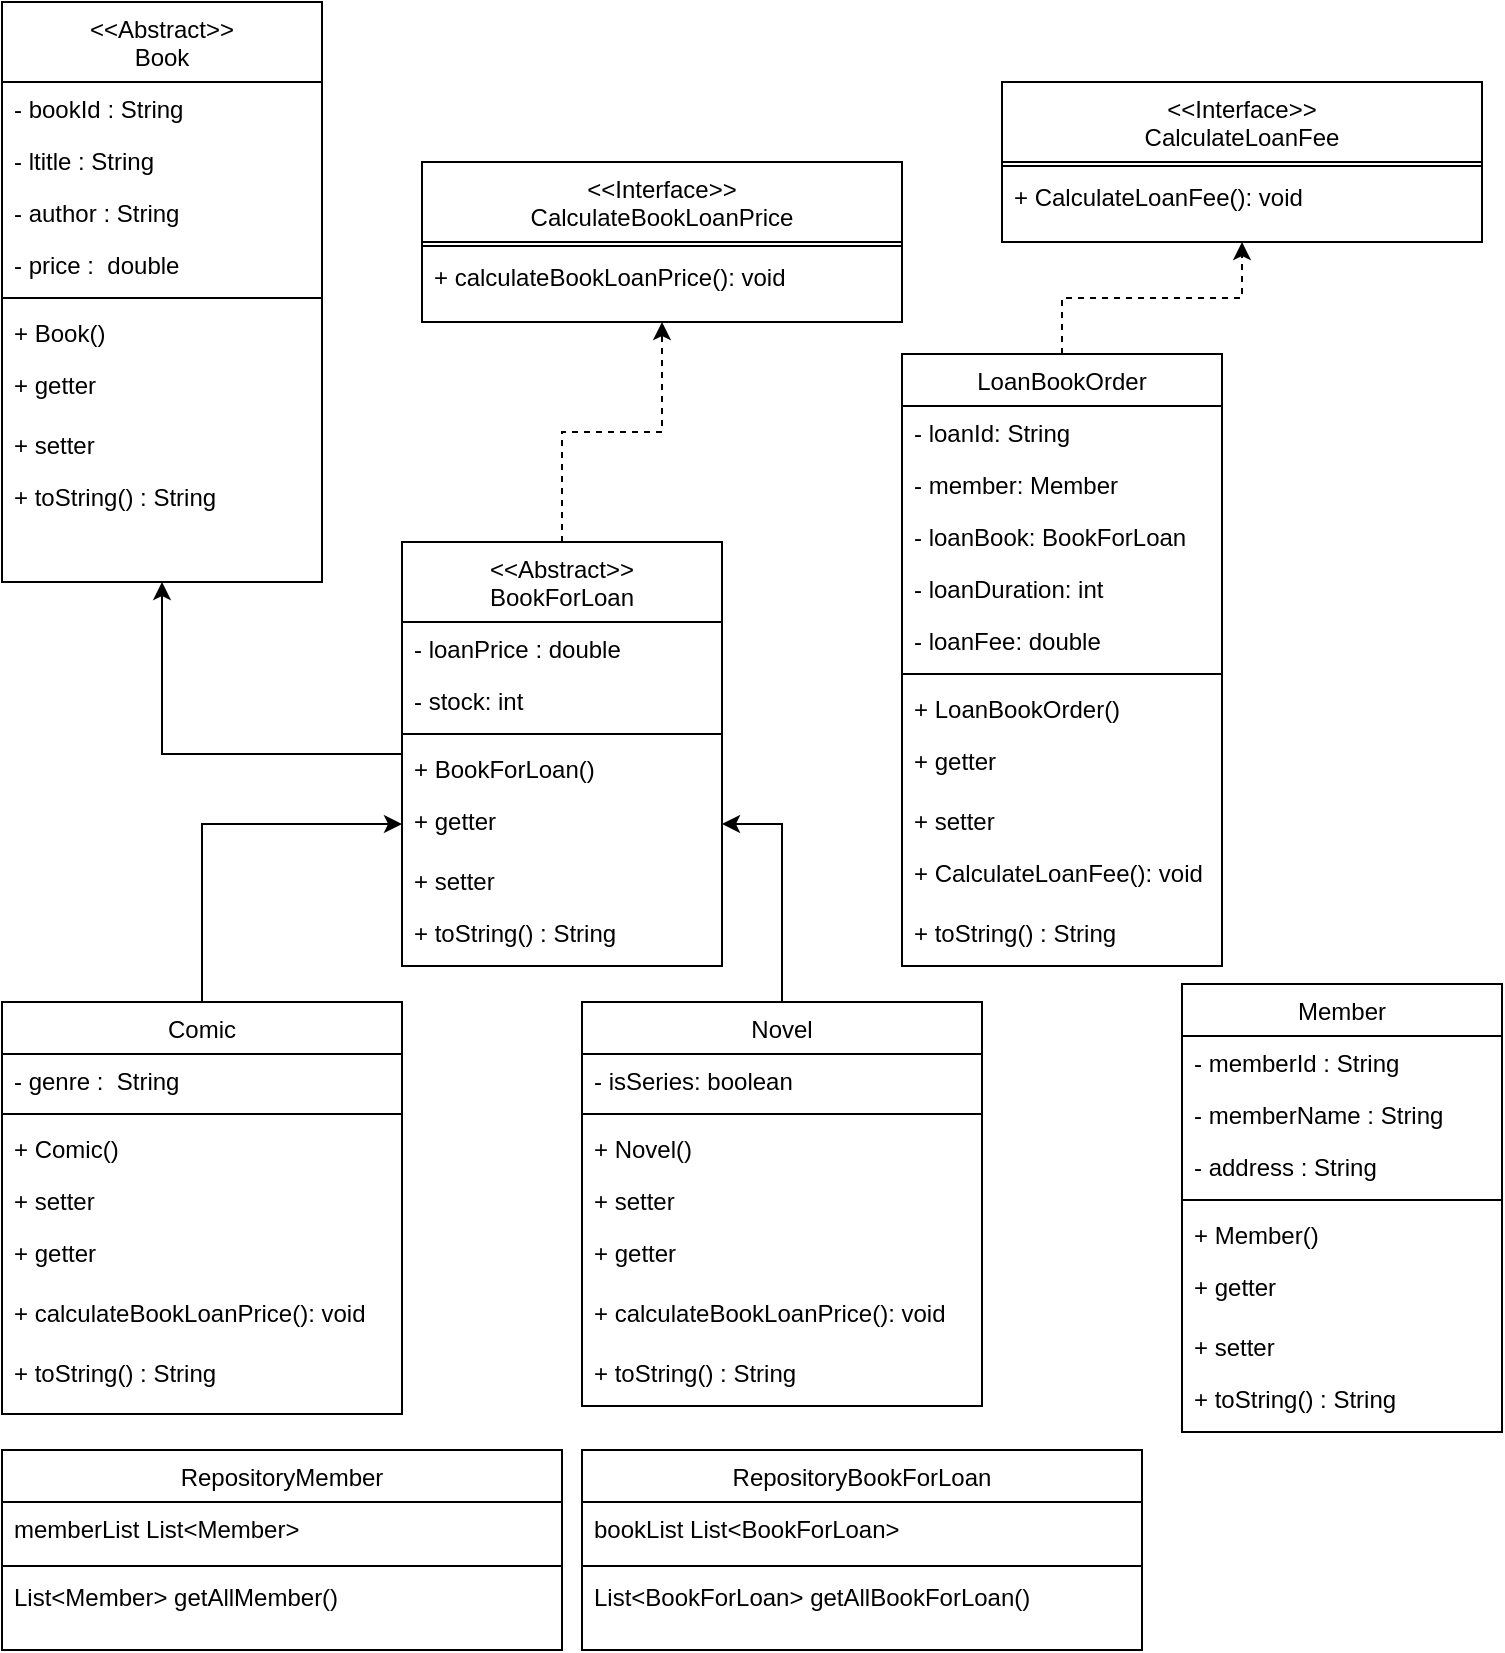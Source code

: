 <mxfile version="13.9.9" type="device"><diagram id="C5RBs43oDa-KdzZeNtuy" name="Page-1"><mxGraphModel dx="1002" dy="581" grid="1" gridSize="10" guides="1" tooltips="1" connect="1" arrows="1" fold="1" page="1" pageScale="1" pageWidth="827" pageHeight="1169" math="0" shadow="0"><root><mxCell id="WIyWlLk6GJQsqaUBKTNV-0"/><mxCell id="WIyWlLk6GJQsqaUBKTNV-1" parent="WIyWlLk6GJQsqaUBKTNV-0"/><mxCell id="zkfFHV4jXpPFQw0GAbJ--0" value="&lt;&lt;Abstract&gt;&gt;&#10;Book&#10;" style="swimlane;fontStyle=0;align=center;verticalAlign=top;childLayout=stackLayout;horizontal=1;startSize=40;horizontalStack=0;resizeParent=1;resizeLast=0;collapsible=1;marginBottom=0;rounded=0;shadow=0;strokeWidth=1;" parent="WIyWlLk6GJQsqaUBKTNV-1" vertex="1"><mxGeometry x="60" y="10" width="160" height="290" as="geometry"><mxRectangle x="230" y="140" width="160" height="26" as="alternateBounds"/></mxGeometry></mxCell><mxCell id="zkfFHV4jXpPFQw0GAbJ--1" value="- bookId : String" style="text;align=left;verticalAlign=top;spacingLeft=4;spacingRight=4;overflow=hidden;rotatable=0;points=[[0,0.5],[1,0.5]];portConstraint=eastwest;" parent="zkfFHV4jXpPFQw0GAbJ--0" vertex="1"><mxGeometry y="40" width="160" height="26" as="geometry"/></mxCell><mxCell id="zkfFHV4jXpPFQw0GAbJ--2" value="- ltitle : String" style="text;align=left;verticalAlign=top;spacingLeft=4;spacingRight=4;overflow=hidden;rotatable=0;points=[[0,0.5],[1,0.5]];portConstraint=eastwest;rounded=0;shadow=0;html=0;" parent="zkfFHV4jXpPFQw0GAbJ--0" vertex="1"><mxGeometry y="66" width="160" height="26" as="geometry"/></mxCell><mxCell id="zkfFHV4jXpPFQw0GAbJ--3" value="- author : String" style="text;align=left;verticalAlign=top;spacingLeft=4;spacingRight=4;overflow=hidden;rotatable=0;points=[[0,0.5],[1,0.5]];portConstraint=eastwest;rounded=0;shadow=0;html=0;" parent="zkfFHV4jXpPFQw0GAbJ--0" vertex="1"><mxGeometry y="92" width="160" height="26" as="geometry"/></mxCell><mxCell id="FQg5Q1cOkuZpACxGV6JW-0" value="- price :  double" style="text;align=left;verticalAlign=top;spacingLeft=4;spacingRight=4;overflow=hidden;rotatable=0;points=[[0,0.5],[1,0.5]];portConstraint=eastwest;rounded=0;shadow=0;html=0;" parent="zkfFHV4jXpPFQw0GAbJ--0" vertex="1"><mxGeometry y="118" width="160" height="26" as="geometry"/></mxCell><mxCell id="zkfFHV4jXpPFQw0GAbJ--4" value="" style="line;html=1;strokeWidth=1;align=left;verticalAlign=middle;spacingTop=-1;spacingLeft=3;spacingRight=3;rotatable=0;labelPosition=right;points=[];portConstraint=eastwest;" parent="zkfFHV4jXpPFQw0GAbJ--0" vertex="1"><mxGeometry y="144" width="160" height="8" as="geometry"/></mxCell><mxCell id="zkfFHV4jXpPFQw0GAbJ--5" value="+ Book()" style="text;align=left;verticalAlign=top;spacingLeft=4;spacingRight=4;overflow=hidden;rotatable=0;points=[[0,0.5],[1,0.5]];portConstraint=eastwest;" parent="zkfFHV4jXpPFQw0GAbJ--0" vertex="1"><mxGeometry y="152" width="160" height="26" as="geometry"/></mxCell><mxCell id="FQg5Q1cOkuZpACxGV6JW-2" value="+ getter" style="text;align=left;verticalAlign=top;spacingLeft=4;spacingRight=4;overflow=hidden;rotatable=0;points=[[0,0.5],[1,0.5]];portConstraint=eastwest;" parent="zkfFHV4jXpPFQw0GAbJ--0" vertex="1"><mxGeometry y="178" width="160" height="30" as="geometry"/></mxCell><mxCell id="FQg5Q1cOkuZpACxGV6JW-1" value="+ setter" style="text;align=left;verticalAlign=top;spacingLeft=4;spacingRight=4;overflow=hidden;rotatable=0;points=[[0,0.5],[1,0.5]];portConstraint=eastwest;" parent="zkfFHV4jXpPFQw0GAbJ--0" vertex="1"><mxGeometry y="208" width="160" height="26" as="geometry"/></mxCell><mxCell id="FQg5Q1cOkuZpACxGV6JW-3" value="+ toString() : String" style="text;align=left;verticalAlign=top;spacingLeft=4;spacingRight=4;overflow=hidden;rotatable=0;points=[[0,0.5],[1,0.5]];portConstraint=eastwest;" parent="zkfFHV4jXpPFQw0GAbJ--0" vertex="1"><mxGeometry y="234" width="160" height="30" as="geometry"/></mxCell><mxCell id="H35EbnX_3jbPwQ7uLqeX-24" style="edgeStyle=orthogonalEdgeStyle;rounded=0;orthogonalLoop=1;jettySize=auto;html=1;entryX=0.5;entryY=1;entryDx=0;entryDy=0;" edge="1" parent="WIyWlLk6GJQsqaUBKTNV-1" source="FQg5Q1cOkuZpACxGV6JW-4" target="zkfFHV4jXpPFQw0GAbJ--0"><mxGeometry relative="1" as="geometry"><mxPoint x="223.04" y="246.002" as="targetPoint"/></mxGeometry></mxCell><mxCell id="H35EbnX_3jbPwQ7uLqeX-51" style="edgeStyle=orthogonalEdgeStyle;rounded=0;orthogonalLoop=1;jettySize=auto;html=1;exitX=0.5;exitY=0;exitDx=0;exitDy=0;entryX=0.5;entryY=1;entryDx=0;entryDy=0;dashed=1;" edge="1" parent="WIyWlLk6GJQsqaUBKTNV-1" source="FQg5Q1cOkuZpACxGV6JW-4" target="H35EbnX_3jbPwQ7uLqeX-6"><mxGeometry relative="1" as="geometry"/></mxCell><mxCell id="FQg5Q1cOkuZpACxGV6JW-4" value="&lt;&lt;Abstract&gt;&gt;&#10;BookForLoan" style="swimlane;fontStyle=0;align=center;verticalAlign=top;childLayout=stackLayout;horizontal=1;startSize=40;horizontalStack=0;resizeParent=1;resizeLast=0;collapsible=1;marginBottom=0;rounded=0;shadow=0;strokeWidth=1;" parent="WIyWlLk6GJQsqaUBKTNV-1" vertex="1"><mxGeometry x="260" y="280" width="160" height="212" as="geometry"><mxRectangle x="230" y="140" width="160" height="26" as="alternateBounds"/></mxGeometry></mxCell><mxCell id="H35EbnX_3jbPwQ7uLqeX-40" value="- loanPrice : double" style="text;align=left;verticalAlign=top;spacingLeft=4;spacingRight=4;overflow=hidden;rotatable=0;points=[[0,0.5],[1,0.5]];portConstraint=eastwest;" vertex="1" parent="FQg5Q1cOkuZpACxGV6JW-4"><mxGeometry y="40" width="160" height="26" as="geometry"/></mxCell><mxCell id="H35EbnX_3jbPwQ7uLqeX-41" value="- stock: int" style="text;align=left;verticalAlign=top;spacingLeft=4;spacingRight=4;overflow=hidden;rotatable=0;points=[[0,0.5],[1,0.5]];portConstraint=eastwest;" vertex="1" parent="FQg5Q1cOkuZpACxGV6JW-4"><mxGeometry y="66" width="160" height="26" as="geometry"/></mxCell><mxCell id="FQg5Q1cOkuZpACxGV6JW-9" value="" style="line;html=1;strokeWidth=1;align=left;verticalAlign=middle;spacingTop=-1;spacingLeft=3;spacingRight=3;rotatable=0;labelPosition=right;points=[];portConstraint=eastwest;" parent="FQg5Q1cOkuZpACxGV6JW-4" vertex="1"><mxGeometry y="92" width="160" height="8" as="geometry"/></mxCell><mxCell id="FQg5Q1cOkuZpACxGV6JW-10" value="+ BookForLoan()" style="text;align=left;verticalAlign=top;spacingLeft=4;spacingRight=4;overflow=hidden;rotatable=0;points=[[0,0.5],[1,0.5]];portConstraint=eastwest;" parent="FQg5Q1cOkuZpACxGV6JW-4" vertex="1"><mxGeometry y="100" width="160" height="26" as="geometry"/></mxCell><mxCell id="H35EbnX_3jbPwQ7uLqeX-21" value="+ getter" style="text;align=left;verticalAlign=top;spacingLeft=4;spacingRight=4;overflow=hidden;rotatable=0;points=[[0,0.5],[1,0.5]];portConstraint=eastwest;" vertex="1" parent="FQg5Q1cOkuZpACxGV6JW-4"><mxGeometry y="126" width="160" height="30" as="geometry"/></mxCell><mxCell id="H35EbnX_3jbPwQ7uLqeX-22" value="+ setter" style="text;align=left;verticalAlign=top;spacingLeft=4;spacingRight=4;overflow=hidden;rotatable=0;points=[[0,0.5],[1,0.5]];portConstraint=eastwest;" vertex="1" parent="FQg5Q1cOkuZpACxGV6JW-4"><mxGeometry y="156" width="160" height="26" as="geometry"/></mxCell><mxCell id="FQg5Q1cOkuZpACxGV6JW-13" value="+ toString() : String" style="text;align=left;verticalAlign=top;spacingLeft=4;spacingRight=4;overflow=hidden;rotatable=0;points=[[0,0.5],[1,0.5]];portConstraint=eastwest;" parent="FQg5Q1cOkuZpACxGV6JW-4" vertex="1"><mxGeometry y="182" width="160" height="30" as="geometry"/></mxCell><mxCell id="FQg5Q1cOkuZpACxGV6JW-24" value="Member" style="swimlane;fontStyle=0;align=center;verticalAlign=top;childLayout=stackLayout;horizontal=1;startSize=26;horizontalStack=0;resizeParent=1;resizeLast=0;collapsible=1;marginBottom=0;rounded=0;shadow=0;strokeWidth=1;" parent="WIyWlLk6GJQsqaUBKTNV-1" vertex="1"><mxGeometry x="650" y="501" width="160" height="224" as="geometry"><mxRectangle x="230" y="140" width="160" height="26" as="alternateBounds"/></mxGeometry></mxCell><mxCell id="nAmpYLz-utX4xb49w0z8-2" value="- memberId : String" style="text;align=left;verticalAlign=top;spacingLeft=4;spacingRight=4;overflow=hidden;rotatable=0;points=[[0,0.5],[1,0.5]];portConstraint=eastwest;rounded=0;shadow=0;html=0;" parent="FQg5Q1cOkuZpACxGV6JW-24" vertex="1"><mxGeometry y="26" width="160" height="26" as="geometry"/></mxCell><mxCell id="nAmpYLz-utX4xb49w0z8-3" value="- memberName : String" style="text;align=left;verticalAlign=top;spacingLeft=4;spacingRight=4;overflow=hidden;rotatable=0;points=[[0,0.5],[1,0.5]];portConstraint=eastwest;rounded=0;shadow=0;html=0;" parent="FQg5Q1cOkuZpACxGV6JW-24" vertex="1"><mxGeometry y="52" width="160" height="26" as="geometry"/></mxCell><mxCell id="H35EbnX_3jbPwQ7uLqeX-42" value="- address : String" style="text;align=left;verticalAlign=top;spacingLeft=4;spacingRight=4;overflow=hidden;rotatable=0;points=[[0,0.5],[1,0.5]];portConstraint=eastwest;rounded=0;shadow=0;html=0;" vertex="1" parent="FQg5Q1cOkuZpACxGV6JW-24"><mxGeometry y="78" width="160" height="26" as="geometry"/></mxCell><mxCell id="FQg5Q1cOkuZpACxGV6JW-29" value="" style="line;html=1;strokeWidth=1;align=left;verticalAlign=middle;spacingTop=-1;spacingLeft=3;spacingRight=3;rotatable=0;labelPosition=right;points=[];portConstraint=eastwest;" parent="FQg5Q1cOkuZpACxGV6JW-24" vertex="1"><mxGeometry y="104" width="160" height="8" as="geometry"/></mxCell><mxCell id="FQg5Q1cOkuZpACxGV6JW-30" value="+ Member()" style="text;align=left;verticalAlign=top;spacingLeft=4;spacingRight=4;overflow=hidden;rotatable=0;points=[[0,0.5],[1,0.5]];portConstraint=eastwest;" parent="FQg5Q1cOkuZpACxGV6JW-24" vertex="1"><mxGeometry y="112" width="160" height="26" as="geometry"/></mxCell><mxCell id="H35EbnX_3jbPwQ7uLqeX-25" value="+ getter" style="text;align=left;verticalAlign=top;spacingLeft=4;spacingRight=4;overflow=hidden;rotatable=0;points=[[0,0.5],[1,0.5]];portConstraint=eastwest;" vertex="1" parent="FQg5Q1cOkuZpACxGV6JW-24"><mxGeometry y="138" width="160" height="30" as="geometry"/></mxCell><mxCell id="H35EbnX_3jbPwQ7uLqeX-26" value="+ setter" style="text;align=left;verticalAlign=top;spacingLeft=4;spacingRight=4;overflow=hidden;rotatable=0;points=[[0,0.5],[1,0.5]];portConstraint=eastwest;" vertex="1" parent="FQg5Q1cOkuZpACxGV6JW-24"><mxGeometry y="168" width="160" height="26" as="geometry"/></mxCell><mxCell id="FQg5Q1cOkuZpACxGV6JW-33" value="+ toString() : String" style="text;align=left;verticalAlign=top;spacingLeft=4;spacingRight=4;overflow=hidden;rotatable=0;points=[[0,0.5],[1,0.5]];portConstraint=eastwest;" parent="FQg5Q1cOkuZpACxGV6JW-24" vertex="1"><mxGeometry y="194" width="160" height="30" as="geometry"/></mxCell><mxCell id="H35EbnX_3jbPwQ7uLqeX-54" style="edgeStyle=orthogonalEdgeStyle;rounded=0;orthogonalLoop=1;jettySize=auto;html=1;exitX=0.5;exitY=0;exitDx=0;exitDy=0;entryX=0;entryY=0.5;entryDx=0;entryDy=0;" edge="1" parent="WIyWlLk6GJQsqaUBKTNV-1" source="nAmpYLz-utX4xb49w0z8-37" target="H35EbnX_3jbPwQ7uLqeX-21"><mxGeometry relative="1" as="geometry"/></mxCell><mxCell id="nAmpYLz-utX4xb49w0z8-37" value="Comic" style="swimlane;fontStyle=0;align=center;verticalAlign=top;childLayout=stackLayout;horizontal=1;startSize=26;horizontalStack=0;resizeParent=1;resizeLast=0;collapsible=1;marginBottom=0;rounded=0;shadow=0;strokeWidth=1;" parent="WIyWlLk6GJQsqaUBKTNV-1" vertex="1"><mxGeometry x="60" y="510" width="200" height="206" as="geometry"><mxRectangle x="230" y="140" width="160" height="26" as="alternateBounds"/></mxGeometry></mxCell><mxCell id="nAmpYLz-utX4xb49w0z8-63" value="- genre :  String" style="text;align=left;verticalAlign=top;spacingLeft=4;spacingRight=4;overflow=hidden;rotatable=0;points=[[0,0.5],[1,0.5]];portConstraint=eastwest;rounded=0;shadow=0;html=0;" parent="nAmpYLz-utX4xb49w0z8-37" vertex="1"><mxGeometry y="26" width="200" height="26" as="geometry"/></mxCell><mxCell id="nAmpYLz-utX4xb49w0z8-42" value="" style="line;html=1;strokeWidth=1;align=left;verticalAlign=middle;spacingTop=-1;spacingLeft=3;spacingRight=3;rotatable=0;labelPosition=right;points=[];portConstraint=eastwest;" parent="nAmpYLz-utX4xb49w0z8-37" vertex="1"><mxGeometry y="52" width="200" height="8" as="geometry"/></mxCell><mxCell id="nAmpYLz-utX4xb49w0z8-43" value="+ Comic()" style="text;align=left;verticalAlign=top;spacingLeft=4;spacingRight=4;overflow=hidden;rotatable=0;points=[[0,0.5],[1,0.5]];portConstraint=eastwest;" parent="nAmpYLz-utX4xb49w0z8-37" vertex="1"><mxGeometry y="60" width="200" height="26" as="geometry"/></mxCell><mxCell id="H35EbnX_3jbPwQ7uLqeX-32" value="+ setter" style="text;align=left;verticalAlign=top;spacingLeft=4;spacingRight=4;overflow=hidden;rotatable=0;points=[[0,0.5],[1,0.5]];portConstraint=eastwest;" vertex="1" parent="nAmpYLz-utX4xb49w0z8-37"><mxGeometry y="86" width="200" height="26" as="geometry"/></mxCell><mxCell id="H35EbnX_3jbPwQ7uLqeX-33" value="+ getter" style="text;align=left;verticalAlign=top;spacingLeft=4;spacingRight=4;overflow=hidden;rotatable=0;points=[[0,0.5],[1,0.5]];portConstraint=eastwest;" vertex="1" parent="nAmpYLz-utX4xb49w0z8-37"><mxGeometry y="112" width="200" height="30" as="geometry"/></mxCell><mxCell id="H35EbnX_3jbPwQ7uLqeX-14" value="+ calculateBookLoanPrice(): void" style="text;align=left;verticalAlign=top;spacingLeft=4;spacingRight=4;overflow=hidden;rotatable=0;points=[[0,0.5],[1,0.5]];portConstraint=eastwest;" vertex="1" parent="nAmpYLz-utX4xb49w0z8-37"><mxGeometry y="142" width="200" height="30" as="geometry"/></mxCell><mxCell id="nAmpYLz-utX4xb49w0z8-46" value="+ toString() : String" style="text;align=left;verticalAlign=top;spacingLeft=4;spacingRight=4;overflow=hidden;rotatable=0;points=[[0,0.5],[1,0.5]];portConstraint=eastwest;" parent="nAmpYLz-utX4xb49w0z8-37" vertex="1"><mxGeometry y="172" width="200" height="30" as="geometry"/></mxCell><mxCell id="H35EbnX_3jbPwQ7uLqeX-53" style="edgeStyle=orthogonalEdgeStyle;rounded=0;orthogonalLoop=1;jettySize=auto;html=1;exitX=0.5;exitY=0;exitDx=0;exitDy=0;entryX=1;entryY=0.5;entryDx=0;entryDy=0;" edge="1" parent="WIyWlLk6GJQsqaUBKTNV-1" source="nAmpYLz-utX4xb49w0z8-47" target="H35EbnX_3jbPwQ7uLqeX-21"><mxGeometry relative="1" as="geometry"/></mxCell><mxCell id="nAmpYLz-utX4xb49w0z8-47" value="Novel" style="swimlane;fontStyle=0;align=center;verticalAlign=top;childLayout=stackLayout;horizontal=1;startSize=26;horizontalStack=0;resizeParent=1;resizeLast=0;collapsible=1;marginBottom=0;rounded=0;shadow=0;strokeWidth=1;" parent="WIyWlLk6GJQsqaUBKTNV-1" vertex="1"><mxGeometry x="350" y="510" width="200" height="202" as="geometry"><mxRectangle x="230" y="140" width="160" height="26" as="alternateBounds"/></mxGeometry></mxCell><mxCell id="nAmpYLz-utX4xb49w0z8-60" value="- isSeries: boolean" style="text;align=left;verticalAlign=top;spacingLeft=4;spacingRight=4;overflow=hidden;rotatable=0;points=[[0,0.5],[1,0.5]];portConstraint=eastwest;rounded=0;shadow=0;html=0;" parent="nAmpYLz-utX4xb49w0z8-47" vertex="1"><mxGeometry y="26" width="200" height="26" as="geometry"/></mxCell><mxCell id="nAmpYLz-utX4xb49w0z8-52" value="" style="line;html=1;strokeWidth=1;align=left;verticalAlign=middle;spacingTop=-1;spacingLeft=3;spacingRight=3;rotatable=0;labelPosition=right;points=[];portConstraint=eastwest;" parent="nAmpYLz-utX4xb49w0z8-47" vertex="1"><mxGeometry y="52" width="200" height="8" as="geometry"/></mxCell><mxCell id="nAmpYLz-utX4xb49w0z8-53" value="+ Novel()" style="text;align=left;verticalAlign=top;spacingLeft=4;spacingRight=4;overflow=hidden;rotatable=0;points=[[0,0.5],[1,0.5]];portConstraint=eastwest;" parent="nAmpYLz-utX4xb49w0z8-47" vertex="1"><mxGeometry y="60" width="200" height="26" as="geometry"/></mxCell><mxCell id="H35EbnX_3jbPwQ7uLqeX-34" value="+ setter" style="text;align=left;verticalAlign=top;spacingLeft=4;spacingRight=4;overflow=hidden;rotatable=0;points=[[0,0.5],[1,0.5]];portConstraint=eastwest;" vertex="1" parent="nAmpYLz-utX4xb49w0z8-47"><mxGeometry y="86" width="200" height="26" as="geometry"/></mxCell><mxCell id="H35EbnX_3jbPwQ7uLqeX-35" value="+ getter" style="text;align=left;verticalAlign=top;spacingLeft=4;spacingRight=4;overflow=hidden;rotatable=0;points=[[0,0.5],[1,0.5]];portConstraint=eastwest;" vertex="1" parent="nAmpYLz-utX4xb49w0z8-47"><mxGeometry y="112" width="200" height="30" as="geometry"/></mxCell><mxCell id="H35EbnX_3jbPwQ7uLqeX-15" value="+ calculateBookLoanPrice(): void" style="text;align=left;verticalAlign=top;spacingLeft=4;spacingRight=4;overflow=hidden;rotatable=0;points=[[0,0.5],[1,0.5]];portConstraint=eastwest;" vertex="1" parent="nAmpYLz-utX4xb49w0z8-47"><mxGeometry y="142" width="200" height="30" as="geometry"/></mxCell><mxCell id="nAmpYLz-utX4xb49w0z8-56" value="+ toString() : String" style="text;align=left;verticalAlign=top;spacingLeft=4;spacingRight=4;overflow=hidden;rotatable=0;points=[[0,0.5],[1,0.5]];portConstraint=eastwest;" parent="nAmpYLz-utX4xb49w0z8-47" vertex="1"><mxGeometry y="172" width="200" height="30" as="geometry"/></mxCell><mxCell id="H35EbnX_3jbPwQ7uLqeX-52" style="edgeStyle=orthogonalEdgeStyle;rounded=0;orthogonalLoop=1;jettySize=auto;html=1;exitX=0.5;exitY=0;exitDx=0;exitDy=0;entryX=0.5;entryY=1;entryDx=0;entryDy=0;dashed=1;" edge="1" parent="WIyWlLk6GJQsqaUBKTNV-1" source="nAmpYLz-utX4xb49w0z8-70" target="H35EbnX_3jbPwQ7uLqeX-47"><mxGeometry relative="1" as="geometry"/></mxCell><mxCell id="nAmpYLz-utX4xb49w0z8-70" value="LoanBookOrder" style="swimlane;fontStyle=0;align=center;verticalAlign=top;childLayout=stackLayout;horizontal=1;startSize=26;horizontalStack=0;resizeParent=1;resizeLast=0;collapsible=1;marginBottom=0;rounded=0;shadow=0;strokeWidth=1;" parent="WIyWlLk6GJQsqaUBKTNV-1" vertex="1"><mxGeometry x="510" y="186" width="160" height="306" as="geometry"><mxRectangle x="230" y="140" width="160" height="26" as="alternateBounds"/></mxGeometry></mxCell><mxCell id="nAmpYLz-utX4xb49w0z8-71" value="- loanId: String" style="text;align=left;verticalAlign=top;spacingLeft=4;spacingRight=4;overflow=hidden;rotatable=0;points=[[0,0.5],[1,0.5]];portConstraint=eastwest;" parent="nAmpYLz-utX4xb49w0z8-70" vertex="1"><mxGeometry y="26" width="160" height="26" as="geometry"/></mxCell><mxCell id="nAmpYLz-utX4xb49w0z8-72" value="- member: Member" style="text;align=left;verticalAlign=top;spacingLeft=4;spacingRight=4;overflow=hidden;rotatable=0;points=[[0,0.5],[1,0.5]];portConstraint=eastwest;rounded=0;shadow=0;html=0;" parent="nAmpYLz-utX4xb49w0z8-70" vertex="1"><mxGeometry y="52" width="160" height="26" as="geometry"/></mxCell><mxCell id="nAmpYLz-utX4xb49w0z8-73" value="- loanBook: BookForLoan" style="text;align=left;verticalAlign=top;spacingLeft=4;spacingRight=4;overflow=hidden;rotatable=0;points=[[0,0.5],[1,0.5]];portConstraint=eastwest;rounded=0;shadow=0;html=0;" parent="nAmpYLz-utX4xb49w0z8-70" vertex="1"><mxGeometry y="78" width="160" height="26" as="geometry"/></mxCell><mxCell id="H35EbnX_3jbPwQ7uLqeX-55" value="- loanDuration: int" style="text;align=left;verticalAlign=top;spacingLeft=4;spacingRight=4;overflow=hidden;rotatable=0;points=[[0,0.5],[1,0.5]];portConstraint=eastwest;rounded=0;shadow=0;html=0;" vertex="1" parent="nAmpYLz-utX4xb49w0z8-70"><mxGeometry y="104" width="160" height="26" as="geometry"/></mxCell><mxCell id="H35EbnX_3jbPwQ7uLqeX-56" value="- loanFee: double" style="text;align=left;verticalAlign=top;spacingLeft=4;spacingRight=4;overflow=hidden;rotatable=0;points=[[0,0.5],[1,0.5]];portConstraint=eastwest;rounded=0;shadow=0;html=0;" vertex="1" parent="nAmpYLz-utX4xb49w0z8-70"><mxGeometry y="130" width="160" height="26" as="geometry"/></mxCell><mxCell id="nAmpYLz-utX4xb49w0z8-76" value="" style="line;html=1;strokeWidth=1;align=left;verticalAlign=middle;spacingTop=-1;spacingLeft=3;spacingRight=3;rotatable=0;labelPosition=right;points=[];portConstraint=eastwest;" parent="nAmpYLz-utX4xb49w0z8-70" vertex="1"><mxGeometry y="156" width="160" height="8" as="geometry"/></mxCell><mxCell id="nAmpYLz-utX4xb49w0z8-77" value="+ LoanBookOrder()" style="text;align=left;verticalAlign=top;spacingLeft=4;spacingRight=4;overflow=hidden;rotatable=0;points=[[0,0.5],[1,0.5]];portConstraint=eastwest;" parent="nAmpYLz-utX4xb49w0z8-70" vertex="1"><mxGeometry y="164" width="160" height="26" as="geometry"/></mxCell><mxCell id="H35EbnX_3jbPwQ7uLqeX-37" value="+ getter" style="text;align=left;verticalAlign=top;spacingLeft=4;spacingRight=4;overflow=hidden;rotatable=0;points=[[0,0.5],[1,0.5]];portConstraint=eastwest;" vertex="1" parent="nAmpYLz-utX4xb49w0z8-70"><mxGeometry y="190" width="160" height="30" as="geometry"/></mxCell><mxCell id="H35EbnX_3jbPwQ7uLqeX-36" value="+ setter" style="text;align=left;verticalAlign=top;spacingLeft=4;spacingRight=4;overflow=hidden;rotatable=0;points=[[0,0.5],[1,0.5]];portConstraint=eastwest;" vertex="1" parent="nAmpYLz-utX4xb49w0z8-70"><mxGeometry y="220" width="160" height="26" as="geometry"/></mxCell><mxCell id="H35EbnX_3jbPwQ7uLqeX-16" value="+ CalculateLoanFee(): void" style="text;align=left;verticalAlign=top;spacingLeft=4;spacingRight=4;overflow=hidden;rotatable=0;points=[[0,0.5],[1,0.5]];portConstraint=eastwest;" vertex="1" parent="nAmpYLz-utX4xb49w0z8-70"><mxGeometry y="246" width="160" height="30" as="geometry"/></mxCell><mxCell id="nAmpYLz-utX4xb49w0z8-80" value="+ toString() : String" style="text;align=left;verticalAlign=top;spacingLeft=4;spacingRight=4;overflow=hidden;rotatable=0;points=[[0,0.5],[1,0.5]];portConstraint=eastwest;" parent="nAmpYLz-utX4xb49w0z8-70" vertex="1"><mxGeometry y="276" width="160" height="30" as="geometry"/></mxCell><mxCell id="nAmpYLz-utX4xb49w0z8-81" value="RepositoryBookForLoan" style="swimlane;fontStyle=0;align=center;verticalAlign=top;childLayout=stackLayout;horizontal=1;startSize=26;horizontalStack=0;resizeParent=1;resizeLast=0;collapsible=1;marginBottom=0;rounded=0;shadow=0;strokeWidth=1;" parent="WIyWlLk6GJQsqaUBKTNV-1" vertex="1"><mxGeometry x="350" y="734" width="280" height="100" as="geometry"><mxRectangle x="230" y="140" width="160" height="26" as="alternateBounds"/></mxGeometry></mxCell><mxCell id="nAmpYLz-utX4xb49w0z8-90" value="bookList List&lt;BookForLoan&gt;" style="text;align=left;verticalAlign=top;spacingLeft=4;spacingRight=4;overflow=hidden;rotatable=0;points=[[0,0.5],[1,0.5]];portConstraint=eastwest;" parent="nAmpYLz-utX4xb49w0z8-81" vertex="1"><mxGeometry y="26" width="280" height="30" as="geometry"/></mxCell><mxCell id="nAmpYLz-utX4xb49w0z8-85" value="" style="line;html=1;strokeWidth=1;align=left;verticalAlign=middle;spacingTop=-1;spacingLeft=3;spacingRight=3;rotatable=0;labelPosition=right;points=[];portConstraint=eastwest;" parent="nAmpYLz-utX4xb49w0z8-81" vertex="1"><mxGeometry y="56" width="280" height="4" as="geometry"/></mxCell><mxCell id="nAmpYLz-utX4xb49w0z8-86" value="List&lt;BookForLoan&gt; getAllBookForLoan()" style="text;align=left;verticalAlign=top;spacingLeft=4;spacingRight=4;overflow=hidden;rotatable=0;points=[[0,0.5],[1,0.5]];portConstraint=eastwest;" parent="nAmpYLz-utX4xb49w0z8-81" vertex="1"><mxGeometry y="60" width="280" height="26" as="geometry"/></mxCell><mxCell id="H35EbnX_3jbPwQ7uLqeX-6" value="&lt;&lt;Interface&gt;&gt;&#10;CalculateBookLoanPrice" style="swimlane;fontStyle=0;align=center;verticalAlign=top;childLayout=stackLayout;horizontal=1;startSize=40;horizontalStack=0;resizeParent=1;resizeLast=0;collapsible=1;marginBottom=0;rounded=0;shadow=0;strokeWidth=1;" vertex="1" parent="WIyWlLk6GJQsqaUBKTNV-1"><mxGeometry x="270" y="90" width="240" height="80" as="geometry"><mxRectangle x="230" y="140" width="160" height="26" as="alternateBounds"/></mxGeometry></mxCell><mxCell id="H35EbnX_3jbPwQ7uLqeX-8" value="" style="line;html=1;strokeWidth=1;align=left;verticalAlign=middle;spacingTop=-1;spacingLeft=3;spacingRight=3;rotatable=0;labelPosition=right;points=[];portConstraint=eastwest;" vertex="1" parent="H35EbnX_3jbPwQ7uLqeX-6"><mxGeometry y="40" width="240" height="4" as="geometry"/></mxCell><mxCell id="H35EbnX_3jbPwQ7uLqeX-11" value="+ calculateBookLoanPrice(): void" style="text;align=left;verticalAlign=top;spacingLeft=4;spacingRight=4;overflow=hidden;rotatable=0;points=[[0,0.5],[1,0.5]];portConstraint=eastwest;" vertex="1" parent="H35EbnX_3jbPwQ7uLqeX-6"><mxGeometry y="44" width="240" height="30" as="geometry"/></mxCell><mxCell id="H35EbnX_3jbPwQ7uLqeX-43" value="RepositoryMember" style="swimlane;fontStyle=0;align=center;verticalAlign=top;childLayout=stackLayout;horizontal=1;startSize=26;horizontalStack=0;resizeParent=1;resizeLast=0;collapsible=1;marginBottom=0;rounded=0;shadow=0;strokeWidth=1;" vertex="1" parent="WIyWlLk6GJQsqaUBKTNV-1"><mxGeometry x="60" y="734" width="280" height="100" as="geometry"><mxRectangle x="230" y="140" width="160" height="26" as="alternateBounds"/></mxGeometry></mxCell><mxCell id="H35EbnX_3jbPwQ7uLqeX-44" value="memberList List&lt;Member&gt;" style="text;align=left;verticalAlign=top;spacingLeft=4;spacingRight=4;overflow=hidden;rotatable=0;points=[[0,0.5],[1,0.5]];portConstraint=eastwest;" vertex="1" parent="H35EbnX_3jbPwQ7uLqeX-43"><mxGeometry y="26" width="280" height="30" as="geometry"/></mxCell><mxCell id="H35EbnX_3jbPwQ7uLqeX-45" value="" style="line;html=1;strokeWidth=1;align=left;verticalAlign=middle;spacingTop=-1;spacingLeft=3;spacingRight=3;rotatable=0;labelPosition=right;points=[];portConstraint=eastwest;" vertex="1" parent="H35EbnX_3jbPwQ7uLqeX-43"><mxGeometry y="56" width="280" height="4" as="geometry"/></mxCell><mxCell id="H35EbnX_3jbPwQ7uLqeX-46" value="List&lt;Member&gt; getAllMember()" style="text;align=left;verticalAlign=top;spacingLeft=4;spacingRight=4;overflow=hidden;rotatable=0;points=[[0,0.5],[1,0.5]];portConstraint=eastwest;" vertex="1" parent="H35EbnX_3jbPwQ7uLqeX-43"><mxGeometry y="60" width="280" height="26" as="geometry"/></mxCell><mxCell id="H35EbnX_3jbPwQ7uLqeX-47" value="&lt;&lt;Interface&gt;&gt;&#10;CalculateLoanFee" style="swimlane;fontStyle=0;align=center;verticalAlign=top;childLayout=stackLayout;horizontal=1;startSize=40;horizontalStack=0;resizeParent=1;resizeLast=0;collapsible=1;marginBottom=0;rounded=0;shadow=0;strokeWidth=1;" vertex="1" parent="WIyWlLk6GJQsqaUBKTNV-1"><mxGeometry x="560" y="50" width="240" height="80" as="geometry"><mxRectangle x="230" y="140" width="160" height="26" as="alternateBounds"/></mxGeometry></mxCell><mxCell id="H35EbnX_3jbPwQ7uLqeX-48" value="" style="line;html=1;strokeWidth=1;align=left;verticalAlign=middle;spacingTop=-1;spacingLeft=3;spacingRight=3;rotatable=0;labelPosition=right;points=[];portConstraint=eastwest;" vertex="1" parent="H35EbnX_3jbPwQ7uLqeX-47"><mxGeometry y="40" width="240" height="4" as="geometry"/></mxCell><mxCell id="H35EbnX_3jbPwQ7uLqeX-49" value="+ CalculateLoanFee(): void" style="text;align=left;verticalAlign=top;spacingLeft=4;spacingRight=4;overflow=hidden;rotatable=0;points=[[0,0.5],[1,0.5]];portConstraint=eastwest;" vertex="1" parent="H35EbnX_3jbPwQ7uLqeX-47"><mxGeometry y="44" width="240" height="30" as="geometry"/></mxCell></root></mxGraphModel></diagram></mxfile>